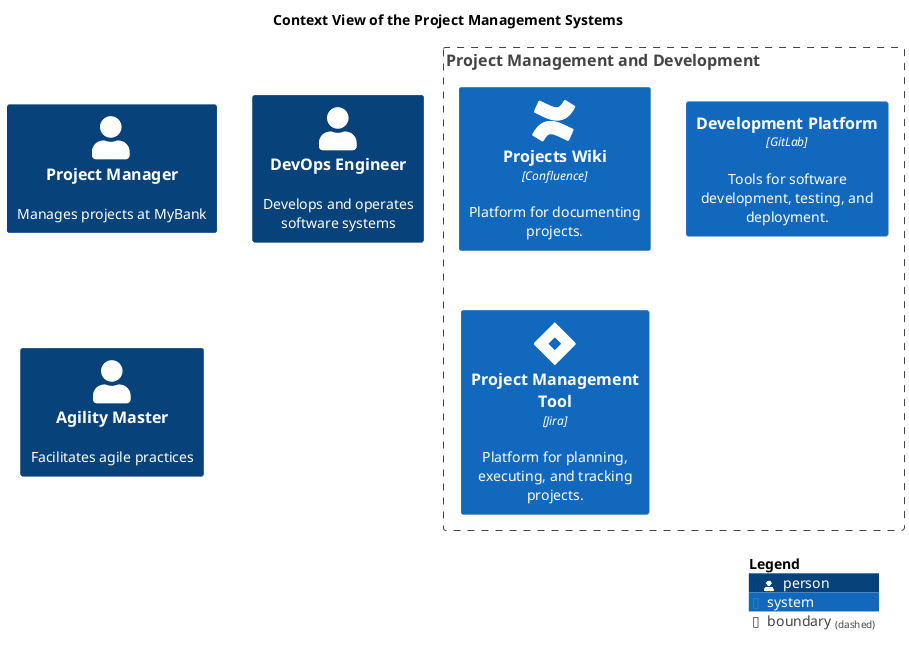 @startuml context-view
!include <C4/C4_Context.puml>
!include <awslib14/AWSCommon>
!include <awslib14/AWSC4Integration>
!include <azure/AzureCommon>
!include <azure/AzureC4Integration>
!include <tupadr3/common>
!include <tupadr3/font-awesome-5/jira>
!include <tupadr3/font-awesome-5/confluence>


LAYOUT_TOP_DOWN()




title Context View of the Project Management Systems
Boundary(mybank_projectManagement_contextBoundary, "Project Management and Development") {
  System(mybank_projectManagement_confluence, "Projects Wiki", $descr="Platform for documenting projects.", $type="Confluence", $sprite="confluence")
  System(mybank_projectManagement_gitlab, "Development Platform", $descr="Tools for software development, testing, and deployment.", $type="GitLab")
  System(mybank_projectManagement_jira, "Project Management Tool", $descr="Platform for planning, executing, and tracking projects.", $type="Jira", $sprite="jira")
}
Person(mybank_projectManagement_projectManager, "Project Manager", $descr="Manages projects at MyBank")
Person(mybank_projectManagement_devopsEngineer, "DevOps Engineer", $descr="Develops and operates software systems")
Person(mybank_projectManagement_agilityMaster, "Agility Master", $descr="Facilitates agile practices")
SHOW_LEGEND()
@enduml
